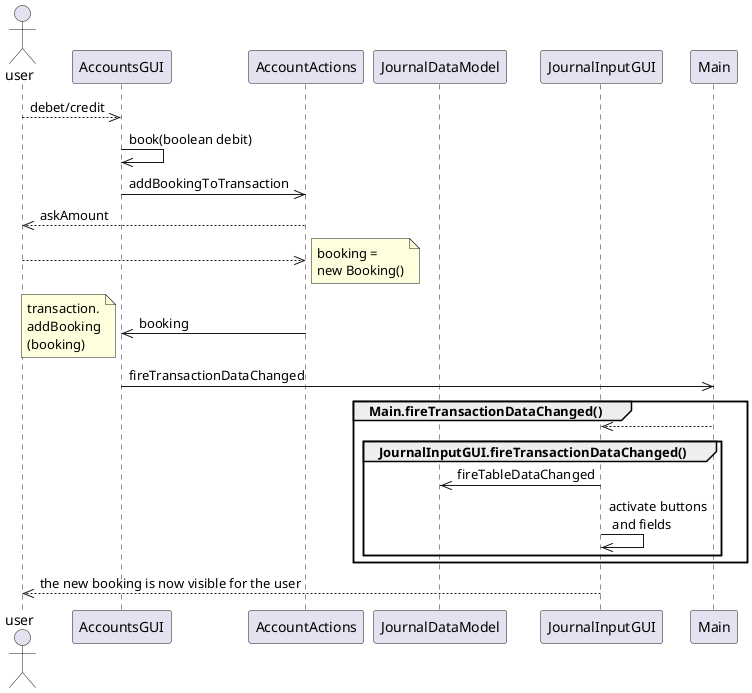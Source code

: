 @startuml
actor user
participant AccountsGUI
participant AccountActions
participant JournalDataModel
participant JournalInputGUI
participant Main

user-->>AccountsGUI:debet/credit
AccountsGUI->>AccountsGUI:book(boolean debit)
AccountsGUI->>AccountActions:addBookingToTransaction
AccountActions-->>user:askAmount
user-->>AccountActions
note right:booking =\nnew Booking()
AccountActions->>AccountsGUI:booking
note left:transaction.\naddBooking\n(booking)
AccountsGUI->>Main:fireTransactionDataChanged
group Main.fireTransactionDataChanged()
Main-->>JournalInputGUI
group JournalInputGUI.fireTransactionDataChanged()
JournalInputGUI->>JournalDataModel:fireTableDataChanged
JournalInputGUI->>JournalInputGUI:activate buttons\n and fields
end
end
JournalInputGUI-->>user:the new booking is now visible for the user
@enduml
